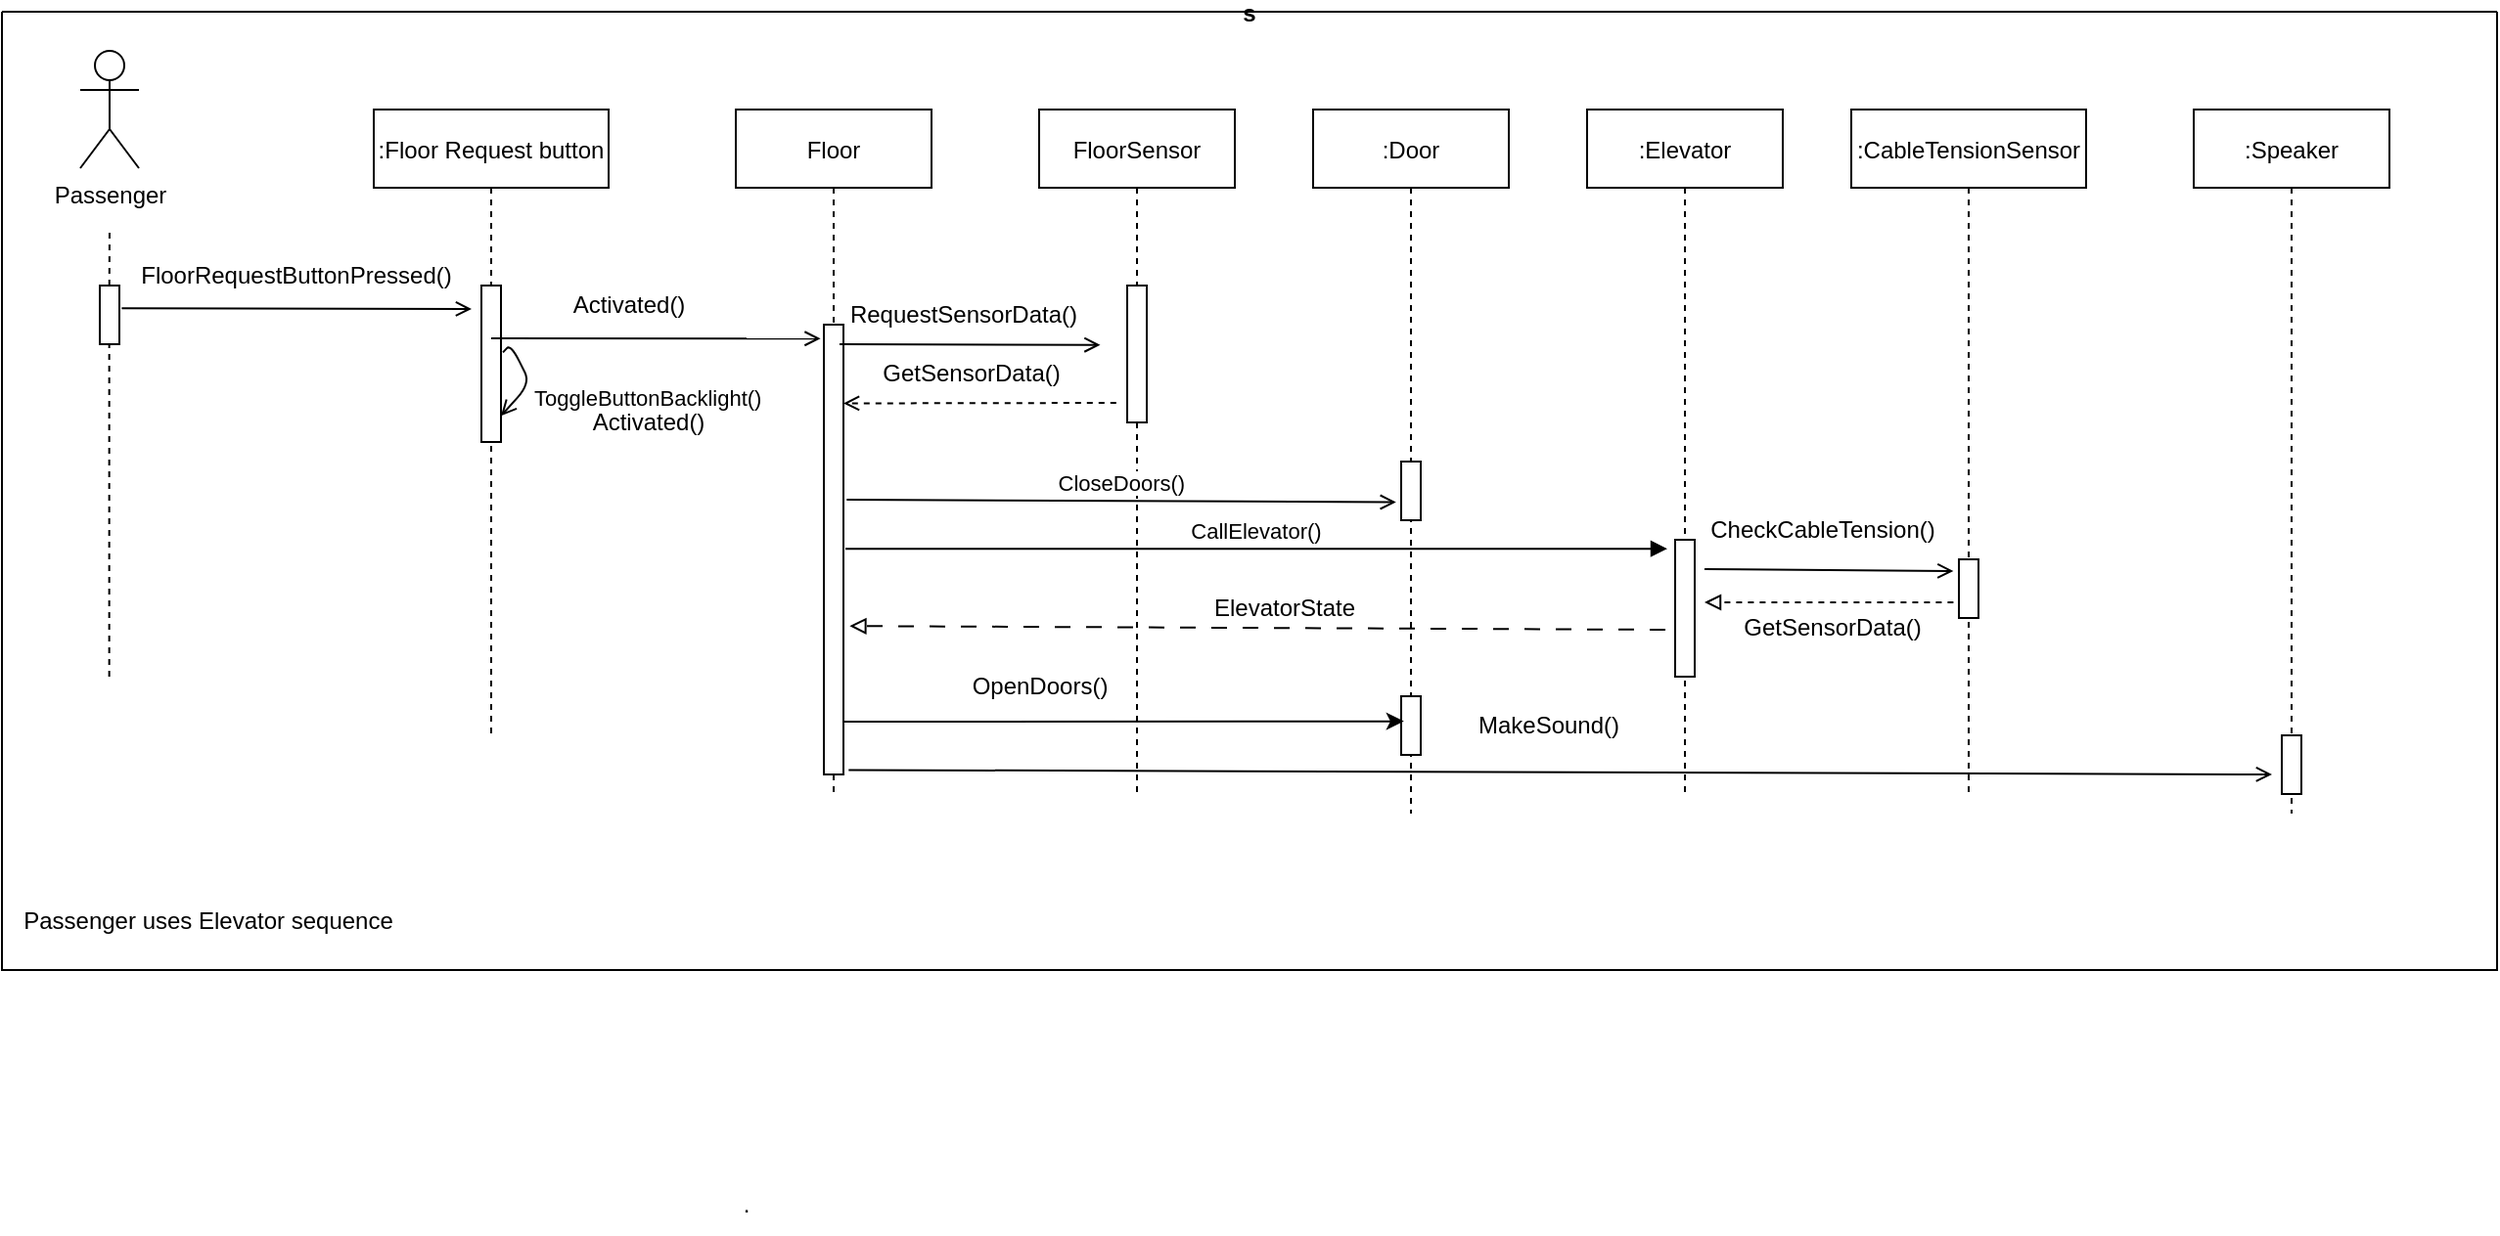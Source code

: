 <mxfile version="20.8.10" type="device"><diagram id="kgpKYQtTHZ0yAKxKKP6v" name="Page-1"><mxGraphModel dx="1900" dy="1729" grid="1" gridSize="10" guides="1" tooltips="1" connect="1" arrows="1" fold="1" page="1" pageScale="1" pageWidth="850" pageHeight="1100" math="0" shadow="0"><root><mxCell id="0"/><mxCell id="1" parent="0"/><mxCell id="p-BzZH3RCxEvu8Rx-WVf-14" value="s" style="swimlane;startSize=0;" parent="1" vertex="1"><mxGeometry x="-80" y="-60" width="1275" height="490" as="geometry"><mxRectangle x="-60" y="30" width="50" height="40" as="alternateBounds"/></mxGeometry></mxCell><mxCell id="p-BzZH3RCxEvu8Rx-WVf-7" value="Passenger" style="shape=umlActor;verticalLabelPosition=bottom;verticalAlign=top;html=1;outlineConnect=0;" parent="p-BzZH3RCxEvu8Rx-WVf-14" vertex="1"><mxGeometry x="40" y="20" width="30" height="60" as="geometry"/></mxCell><mxCell id="3nuBFxr9cyL0pnOWT2aG-5" value=":Elevator" style="shape=umlLifeline;perimeter=lifelinePerimeter;container=1;collapsible=0;recursiveResize=0;rounded=0;shadow=0;strokeWidth=1;" parent="p-BzZH3RCxEvu8Rx-WVf-14" vertex="1"><mxGeometry x="810" y="50" width="100" height="350" as="geometry"/></mxCell><mxCell id="3nuBFxr9cyL0pnOWT2aG-6" value="" style="points=[];perimeter=orthogonalPerimeter;rounded=0;shadow=0;strokeWidth=1;" parent="3nuBFxr9cyL0pnOWT2aG-5" vertex="1"><mxGeometry x="45" y="220" width="10" height="70" as="geometry"/></mxCell><mxCell id="3nuBFxr9cyL0pnOWT2aG-1" value="Floor" style="shape=umlLifeline;perimeter=lifelinePerimeter;container=1;collapsible=0;recursiveResize=0;rounded=0;shadow=0;strokeWidth=1;" parent="p-BzZH3RCxEvu8Rx-WVf-14" vertex="1"><mxGeometry x="375" y="50" width="100" height="350" as="geometry"/></mxCell><mxCell id="3nuBFxr9cyL0pnOWT2aG-2" value="" style="points=[];perimeter=orthogonalPerimeter;rounded=0;shadow=0;strokeWidth=1;" parent="3nuBFxr9cyL0pnOWT2aG-1" vertex="1"><mxGeometry x="45" y="110" width="10" height="230" as="geometry"/></mxCell><mxCell id="p-BzZH3RCxEvu8Rx-WVf-17" value=":Floor Request button" style="shape=umlLifeline;perimeter=lifelinePerimeter;container=1;collapsible=0;recursiveResize=0;rounded=0;shadow=0;strokeWidth=1;" parent="p-BzZH3RCxEvu8Rx-WVf-14" vertex="1"><mxGeometry x="190" y="50" width="120" height="320" as="geometry"/></mxCell><mxCell id="p-BzZH3RCxEvu8Rx-WVf-18" value="" style="points=[];perimeter=orthogonalPerimeter;rounded=0;shadow=0;strokeWidth=1;" parent="p-BzZH3RCxEvu8Rx-WVf-17" vertex="1"><mxGeometry x="55" y="90" width="10" height="80" as="geometry"/></mxCell><mxCell id="3nuBFxr9cyL0pnOWT2aG-9" value="ToggleButtonBacklight()" style="verticalAlign=bottom;endArrow=open;entryX=1;entryY=0.833;shadow=0;strokeWidth=1;entryDx=0;entryDy=0;entryPerimeter=0;exitX=1.1;exitY=0.427;exitDx=0;exitDy=0;exitPerimeter=0;endFill=0;" parent="p-BzZH3RCxEvu8Rx-WVf-17" edge="1" target="p-BzZH3RCxEvu8Rx-WVf-18" source="p-BzZH3RCxEvu8Rx-WVf-18"><mxGeometry x="0.113" y="62" relative="1" as="geometry"><mxPoint x="65" y="120" as="sourcePoint"/><mxPoint x="230" y="120" as="targetPoint"/><mxPoint x="14" y="-25" as="offset"/><Array as="points"><mxPoint x="70" y="120"/><mxPoint x="80" y="140"/></Array></mxGeometry></mxCell><mxCell id="p-BzZH3RCxEvu8Rx-WVf-19" value="FloorRequestButtonPressed()" style="text;html=1;align=center;verticalAlign=middle;resizable=0;points=[];autosize=1;strokeColor=none;fillColor=none;" parent="p-BzZH3RCxEvu8Rx-WVf-14" vertex="1"><mxGeometry x="60" y="120" width="180" height="30" as="geometry"/></mxCell><mxCell id="p-BzZH3RCxEvu8Rx-WVf-22" value=":CableTensionSensor" style="shape=umlLifeline;perimeter=lifelinePerimeter;container=1;collapsible=0;recursiveResize=0;rounded=0;shadow=0;strokeWidth=1;" parent="p-BzZH3RCxEvu8Rx-WVf-14" vertex="1"><mxGeometry x="945" y="50" width="120" height="350" as="geometry"/></mxCell><mxCell id="p-BzZH3RCxEvu8Rx-WVf-23" value="" style="points=[];perimeter=orthogonalPerimeter;rounded=0;shadow=0;strokeWidth=1;" parent="p-BzZH3RCxEvu8Rx-WVf-22" vertex="1"><mxGeometry x="55" y="230" width="10" height="30" as="geometry"/></mxCell><mxCell id="p-BzZH3RCxEvu8Rx-WVf-11" value="" style="endArrow=open;html=1;rounded=0;exitX=1.12;exitY=0.387;exitDx=0;exitDy=0;exitPerimeter=0;endFill=0;" parent="p-BzZH3RCxEvu8Rx-WVf-14" source="p-BzZH3RCxEvu8Rx-WVf-8" edge="1"><mxGeometry width="50" height="50" relative="1" as="geometry"><mxPoint x="50" y="140" as="sourcePoint"/><mxPoint x="240" y="152" as="targetPoint"/></mxGeometry></mxCell><mxCell id="p-BzZH3RCxEvu8Rx-WVf-33" value="FloorSensor" style="shape=umlLifeline;perimeter=lifelinePerimeter;container=1;collapsible=0;recursiveResize=0;rounded=0;shadow=0;strokeWidth=1;" parent="p-BzZH3RCxEvu8Rx-WVf-14" vertex="1"><mxGeometry x="530" y="50" width="100" height="350" as="geometry"/></mxCell><mxCell id="p-BzZH3RCxEvu8Rx-WVf-34" value="" style="points=[];perimeter=orthogonalPerimeter;rounded=0;shadow=0;strokeWidth=1;" parent="p-BzZH3RCxEvu8Rx-WVf-33" vertex="1"><mxGeometry x="45" y="90" width="10" height="70" as="geometry"/></mxCell><mxCell id="p-BzZH3RCxEvu8Rx-WVf-39" value="" style="endArrow=open;html=1;rounded=0;exitX=1.16;exitY=0.244;exitDx=0;exitDy=0;exitPerimeter=0;dashed=1;endFill=0;entryX=1;entryY=0.175;entryDx=0;entryDy=0;entryPerimeter=0;" parent="p-BzZH3RCxEvu8Rx-WVf-33" edge="1" target="3nuBFxr9cyL0pnOWT2aG-2"><mxGeometry width="50" height="50" relative="1" as="geometry"><mxPoint x="39.4" y="150" as="sourcePoint"/><mxPoint x="-89.0" y="150.36" as="targetPoint"/></mxGeometry></mxCell><mxCell id="p-BzZH3RCxEvu8Rx-WVf-37" value="" style="endArrow=open;html=1;rounded=0;exitX=-0.027;exitY=1.187;exitDx=0;exitDy=0;exitPerimeter=0;endFill=0;" parent="p-BzZH3RCxEvu8Rx-WVf-14" edge="1"><mxGeometry width="50" height="50" relative="1" as="geometry"><mxPoint x="428.0" y="170" as="sourcePoint"/><mxPoint x="561.24" y="170.39" as="targetPoint"/></mxGeometry></mxCell><mxCell id="p-BzZH3RCxEvu8Rx-WVf-38" value="RequestSensorData()" style="text;html=1;align=center;verticalAlign=middle;resizable=0;points=[];autosize=1;strokeColor=none;fillColor=none;" parent="p-BzZH3RCxEvu8Rx-WVf-14" vertex="1"><mxGeometry x="421" y="140" width="140" height="30" as="geometry"/></mxCell><mxCell id="p-BzZH3RCxEvu8Rx-WVf-41" value="Passenger uses Elevator sequence" style="text;html=1;align=center;verticalAlign=middle;resizable=0;points=[];autosize=1;strokeColor=none;fillColor=none;" parent="p-BzZH3RCxEvu8Rx-WVf-14" vertex="1"><mxGeometry y="450" width="210" height="30" as="geometry"/></mxCell><mxCell id="p-BzZH3RCxEvu8Rx-WVf-43" value=":Speaker" style="shape=umlLifeline;perimeter=lifelinePerimeter;container=1;collapsible=0;recursiveResize=0;rounded=0;shadow=0;strokeWidth=1;" parent="p-BzZH3RCxEvu8Rx-WVf-14" vertex="1"><mxGeometry x="1120" y="50" width="100" height="360" as="geometry"/></mxCell><mxCell id="p-BzZH3RCxEvu8Rx-WVf-44" value="" style="points=[];perimeter=orthogonalPerimeter;rounded=0;shadow=0;strokeWidth=1;" parent="p-BzZH3RCxEvu8Rx-WVf-43" vertex="1"><mxGeometry x="45" y="320" width="10" height="30" as="geometry"/></mxCell><mxCell id="p-BzZH3RCxEvu8Rx-WVf-46" value="MakeSound()" style="text;html=1;align=center;verticalAlign=middle;resizable=0;points=[];autosize=1;strokeColor=none;fillColor=none;" parent="p-BzZH3RCxEvu8Rx-WVf-14" vertex="1"><mxGeometry x="740" y="350" width="100" height="30" as="geometry"/></mxCell><mxCell id="p-BzZH3RCxEvu8Rx-WVf-40" value="GetSensorData()" style="text;html=1;align=center;verticalAlign=middle;resizable=0;points=[];autosize=1;strokeColor=none;fillColor=none;" parent="p-BzZH3RCxEvu8Rx-WVf-14" vertex="1"><mxGeometry x="440" y="170" width="110" height="30" as="geometry"/></mxCell><mxCell id="p-BzZH3RCxEvu8Rx-WVf-56" value=":Door" style="shape=umlLifeline;perimeter=lifelinePerimeter;container=1;collapsible=0;recursiveResize=0;rounded=0;shadow=0;strokeWidth=1;" parent="p-BzZH3RCxEvu8Rx-WVf-14" vertex="1"><mxGeometry x="670" y="50" width="100" height="360" as="geometry"/></mxCell><mxCell id="p-BzZH3RCxEvu8Rx-WVf-57" value="" style="points=[];perimeter=orthogonalPerimeter;rounded=0;shadow=0;strokeWidth=1;" parent="p-BzZH3RCxEvu8Rx-WVf-56" vertex="1"><mxGeometry x="45" y="180" width="10" height="30" as="geometry"/></mxCell><mxCell id="p-BzZH3RCxEvu8Rx-WVf-65" value="" style="points=[];perimeter=orthogonalPerimeter;rounded=0;shadow=0;strokeWidth=1;" parent="p-BzZH3RCxEvu8Rx-WVf-56" vertex="1"><mxGeometry x="45" y="300" width="10" height="30" as="geometry"/></mxCell><mxCell id="p-BzZH3RCxEvu8Rx-WVf-59" value="" style="endArrow=open;html=1;rounded=0;entryX=-0.28;entryY=0.2;entryDx=0;entryDy=0;entryPerimeter=0;endFill=0;" parent="p-BzZH3RCxEvu8Rx-WVf-14" target="p-BzZH3RCxEvu8Rx-WVf-23" edge="1"><mxGeometry width="50" height="50" relative="1" as="geometry"><mxPoint x="870" y="285" as="sourcePoint"/><mxPoint x="940" y="280" as="targetPoint"/></mxGeometry></mxCell><mxCell id="p-BzZH3RCxEvu8Rx-WVf-61" value="GetSensorData()" style="text;html=1;align=center;verticalAlign=middle;resizable=0;points=[];autosize=1;strokeColor=none;fillColor=none;" parent="p-BzZH3RCxEvu8Rx-WVf-14" vertex="1"><mxGeometry x="880" y="300" width="110" height="30" as="geometry"/></mxCell><mxCell id="p-BzZH3RCxEvu8Rx-WVf-62" value="" style="endArrow=block;html=1;rounded=0;exitX=-0.28;exitY=0.733;exitDx=0;exitDy=0;exitPerimeter=0;dashed=1;endFill=0;" parent="p-BzZH3RCxEvu8Rx-WVf-14" source="p-BzZH3RCxEvu8Rx-WVf-23" edge="1"><mxGeometry width="50" height="50" relative="1" as="geometry"><mxPoint x="910" y="360" as="sourcePoint"/><mxPoint x="870" y="302" as="targetPoint"/></mxGeometry></mxCell><mxCell id="p-BzZH3RCxEvu8Rx-WVf-63" value="" style="endArrow=block;html=1;rounded=0;entryX=1.32;entryY=0.67;entryDx=0;entryDy=0;entryPerimeter=0;dashed=1;dashPattern=8 8;endFill=0;" parent="p-BzZH3RCxEvu8Rx-WVf-14" target="3nuBFxr9cyL0pnOWT2aG-2" edge="1"><mxGeometry width="50" height="50" relative="1" as="geometry"><mxPoint x="850" y="316" as="sourcePoint"/><mxPoint x="850" y="330" as="targetPoint"/></mxGeometry></mxCell><mxCell id="p-BzZH3RCxEvu8Rx-WVf-64" value="ElevatorState" style="text;html=1;align=center;verticalAlign=middle;resizable=0;points=[];autosize=1;strokeColor=none;fillColor=none;" parent="p-BzZH3RCxEvu8Rx-WVf-14" vertex="1"><mxGeometry x="605" y="290" width="100" height="30" as="geometry"/></mxCell><mxCell id="p-BzZH3RCxEvu8Rx-WVf-66" value="" style="endArrow=classic;html=1;rounded=0;entryX=0.14;entryY=0.427;entryDx=0;entryDy=0;entryPerimeter=0;" parent="p-BzZH3RCxEvu8Rx-WVf-14" target="p-BzZH3RCxEvu8Rx-WVf-65" edge="1"><mxGeometry width="50" height="50" relative="1" as="geometry"><mxPoint x="430" y="363" as="sourcePoint"/><mxPoint x="710" y="360" as="targetPoint"/></mxGeometry></mxCell><mxCell id="p-BzZH3RCxEvu8Rx-WVf-67" value="OpenDoors()" style="text;html=1;align=center;verticalAlign=middle;resizable=0;points=[];autosize=1;strokeColor=none;fillColor=none;" parent="p-BzZH3RCxEvu8Rx-WVf-14" vertex="1"><mxGeometry x="485" y="330" width="90" height="30" as="geometry"/></mxCell><mxCell id="fBW-dw2EQz9XzQmmTaaL-2" value="" style="endArrow=none;dashed=1;html=1;rounded=0;exitX=0.488;exitY=-0.001;exitDx=0;exitDy=0;exitPerimeter=0;startArrow=none;" edge="1" parent="p-BzZH3RCxEvu8Rx-WVf-14" source="p-BzZH3RCxEvu8Rx-WVf-8"><mxGeometry width="50" height="50" relative="1" as="geometry"><mxPoint x="60" y="310" as="sourcePoint"/><mxPoint x="55" y="110" as="targetPoint"/></mxGeometry></mxCell><mxCell id="fBW-dw2EQz9XzQmmTaaL-3" value="" style="endArrow=none;dashed=1;html=1;rounded=0;exitX=0.043;exitY=0.694;exitDx=0;exitDy=0;exitPerimeter=0;" edge="1" parent="p-BzZH3RCxEvu8Rx-WVf-14" source="p-BzZH3RCxEvu8Rx-WVf-14" target="p-BzZH3RCxEvu8Rx-WVf-8"><mxGeometry width="50" height="50" relative="1" as="geometry"><mxPoint x="-15.175" y="350.06" as="sourcePoint"/><mxPoint x="-15.019" y="110" as="targetPoint"/></mxGeometry></mxCell><mxCell id="p-BzZH3RCxEvu8Rx-WVf-8" value="" style="points=[];perimeter=orthogonalPerimeter;rounded=0;shadow=0;strokeWidth=1;" parent="p-BzZH3RCxEvu8Rx-WVf-14" vertex="1"><mxGeometry x="50" y="140" width="10" height="30" as="geometry"/></mxCell><mxCell id="p-BzZH3RCxEvu8Rx-WVf-24" value="CallElevator()" style="verticalAlign=bottom;endArrow=block;shadow=0;strokeWidth=1;" parent="p-BzZH3RCxEvu8Rx-WVf-14" edge="1"><mxGeometry relative="1" as="geometry"><mxPoint x="431" y="274.58" as="sourcePoint"/><mxPoint x="851" y="274.58" as="targetPoint"/></mxGeometry></mxCell><mxCell id="fBW-dw2EQz9XzQmmTaaL-4" value="" style="endArrow=open;html=1;rounded=0;entryX=-0.171;entryY=0.031;entryDx=0;entryDy=0;entryPerimeter=0;endFill=0;" edge="1" parent="p-BzZH3RCxEvu8Rx-WVf-14" target="3nuBFxr9cyL0pnOWT2aG-2"><mxGeometry width="50" height="50" relative="1" as="geometry"><mxPoint x="250" y="167" as="sourcePoint"/><mxPoint x="370" y="130" as="targetPoint"/></mxGeometry></mxCell><mxCell id="p-BzZH3RCxEvu8Rx-WVf-30" value="CloseDoors()" style="verticalAlign=bottom;endArrow=open;shadow=0;strokeWidth=1;entryX=-0.26;entryY=0.693;entryDx=0;entryDy=0;entryPerimeter=0;exitX=1.167;exitY=0.389;exitDx=0;exitDy=0;exitPerimeter=0;endFill=0;" parent="p-BzZH3RCxEvu8Rx-WVf-14" target="p-BzZH3RCxEvu8Rx-WVf-57" edge="1" source="3nuBFxr9cyL0pnOWT2aG-2"><mxGeometry relative="1" as="geometry"><mxPoint x="440" y="250" as="sourcePoint"/><mxPoint x="570" y="250" as="targetPoint"/></mxGeometry></mxCell><mxCell id="p-BzZH3RCxEvu8Rx-WVf-60" value="CheckCableTension()" style="text;html=1;align=center;verticalAlign=middle;resizable=0;points=[];autosize=1;strokeColor=none;fillColor=none;" parent="p-BzZH3RCxEvu8Rx-WVf-14" vertex="1"><mxGeometry x="860" y="250" width="140" height="30" as="geometry"/></mxCell><mxCell id="p-BzZH3RCxEvu8Rx-WVf-70" value="" style="endArrow=open;html=1;rounded=0;endFill=0;exitX=1.265;exitY=0.99;exitDx=0;exitDy=0;exitPerimeter=0;" parent="p-BzZH3RCxEvu8Rx-WVf-14" edge="1" source="3nuBFxr9cyL0pnOWT2aG-2"><mxGeometry width="50" height="50" relative="1" as="geometry"><mxPoint x="725" y="370" as="sourcePoint"/><mxPoint x="1160" y="390" as="targetPoint"/></mxGeometry></mxCell><mxCell id="fBW-dw2EQz9XzQmmTaaL-5" value="Activated()" style="text;html=1;align=center;verticalAlign=middle;resizable=0;points=[];autosize=1;strokeColor=none;fillColor=none;" vertex="1" parent="1"><mxGeometry x="210" y="135" width="80" height="30" as="geometry"/></mxCell><mxCell id="fBW-dw2EQz9XzQmmTaaL-6" value="." style="text;html=1;align=center;verticalAlign=middle;resizable=0;points=[];autosize=1;strokeColor=none;fillColor=none;" vertex="1" parent="1"><mxGeometry x="285" y="535" width="30" height="30" as="geometry"/></mxCell><mxCell id="fBW-dw2EQz9XzQmmTaaL-7" value="Activated()" style="text;html=1;align=center;verticalAlign=middle;resizable=0;points=[];autosize=1;strokeColor=none;fillColor=none;" vertex="1" parent="1"><mxGeometry x="200" y="75" width="80" height="30" as="geometry"/></mxCell></root></mxGraphModel></diagram></mxfile>